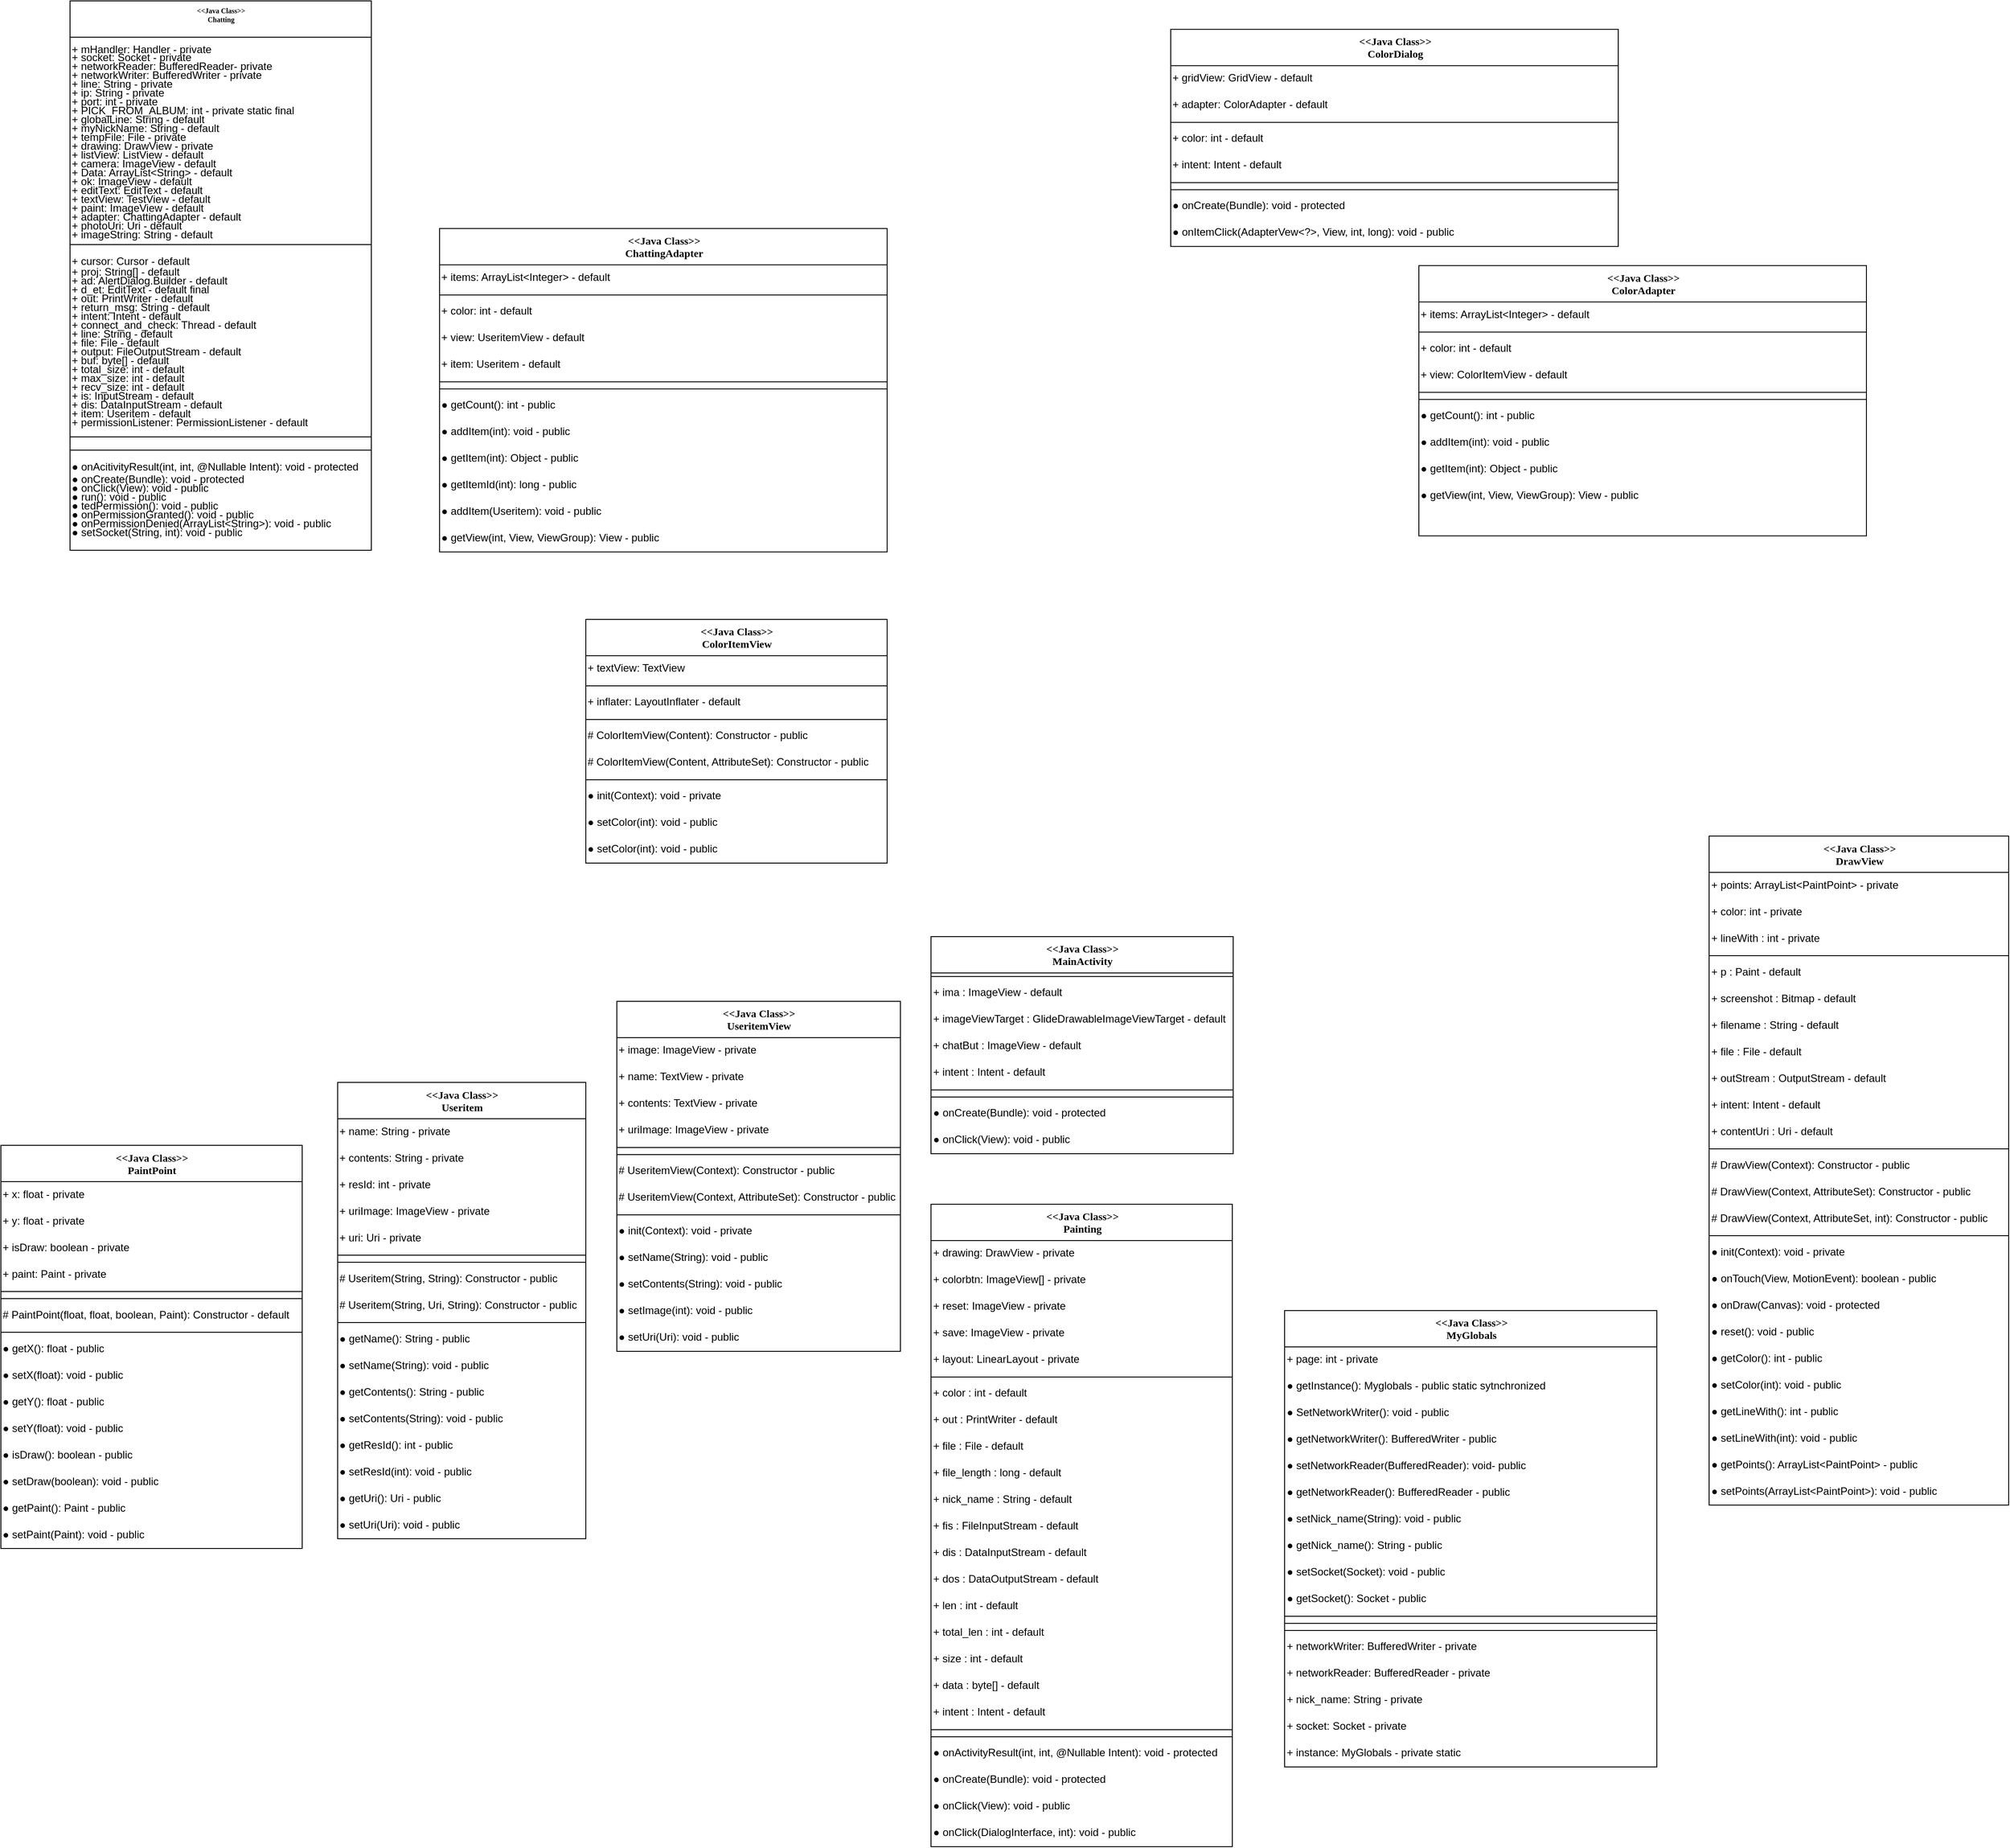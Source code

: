 <mxfile version="10.7.7" type="github"><diagram name="Page-1" id="6133507b-19e7-1e82-6fc7-422aa6c4b21f"><mxGraphModel dx="7200" dy="4077" grid="1" gridSize="10" guides="1" tooltips="1" connect="1" arrows="1" fold="1" page="1" pageScale="1" pageWidth="1100" pageHeight="850" background="#ffffff" math="0" shadow="0"><root><mxCell id="0"/><mxCell id="1" parent="0"/><mxCell id="qGDZ5I8OGgUY8M4Hc2LZ-100" value="&amp;lt;&amp;lt;Java Class&amp;gt;&amp;gt;&lt;br&gt;Chatting" style="swimlane;html=1;fontStyle=1;align=center;verticalAlign=top;childLayout=stackLayout;horizontal=1;startSize=41;horizontalStack=0;resizeParent=1;resizeLast=0;collapsible=1;marginBottom=0;swimlaneFillColor=#ffffff;rounded=0;shadow=0;comic=0;labelBackgroundColor=none;strokeColor=#000000;strokeWidth=1;fillColor=none;fontFamily=Verdana;fontSize=8;fontColor=#000000;" parent="1" vertex="1"><mxGeometry x="128" y="-318" width="340" height="620" as="geometry"/></mxCell><mxCell id="qGDZ5I8OGgUY8M4Hc2LZ-394" value="+ mHandler: Handler - private" style="text;html=1;" parent="qGDZ5I8OGgUY8M4Hc2LZ-100" vertex="1"><mxGeometry y="41" width="340" height="9" as="geometry"/></mxCell><mxCell id="qGDZ5I8OGgUY8M4Hc2LZ-391" value="+ socket: Socket -&amp;nbsp;&lt;span&gt;private&lt;/span&gt;" style="text;html=1;" parent="qGDZ5I8OGgUY8M4Hc2LZ-100" vertex="1"><mxGeometry y="50" width="340" height="10" as="geometry"/></mxCell><mxCell id="qGDZ5I8OGgUY8M4Hc2LZ-395" value="+&amp;nbsp;&lt;span&gt;networkReader&lt;/span&gt;:&amp;nbsp;&lt;span&gt;BufferedReader&lt;/span&gt;-&amp;nbsp;&lt;span&gt;private&lt;/span&gt;" style="text;html=1;" parent="qGDZ5I8OGgUY8M4Hc2LZ-100" vertex="1"><mxGeometry y="60" width="340" height="10" as="geometry"/></mxCell><mxCell id="qGDZ5I8OGgUY8M4Hc2LZ-396" value="+&amp;nbsp;&lt;span&gt;networkWriter&lt;/span&gt;:&amp;nbsp;&lt;span&gt;BufferedWriter&amp;nbsp;&lt;/span&gt;-&amp;nbsp;&lt;span&gt;private&lt;/span&gt;" style="text;html=1;" parent="qGDZ5I8OGgUY8M4Hc2LZ-100" vertex="1"><mxGeometry y="70" width="340" height="10" as="geometry"/></mxCell><mxCell id="qGDZ5I8OGgUY8M4Hc2LZ-397" value="+&amp;nbsp;&lt;span&gt;line&lt;/span&gt;:&amp;nbsp;&lt;span&gt;String&amp;nbsp;&lt;/span&gt;-&amp;nbsp;&lt;span&gt;private&lt;/span&gt;" style="text;html=1;" parent="qGDZ5I8OGgUY8M4Hc2LZ-100" vertex="1"><mxGeometry y="80" width="340" height="10" as="geometry"/></mxCell><mxCell id="qGDZ5I8OGgUY8M4Hc2LZ-398" value="+ ip:&amp;nbsp;&lt;span&gt;String&lt;/span&gt;&amp;nbsp;-&amp;nbsp;&lt;span&gt;private&lt;/span&gt;" style="text;html=1;" parent="qGDZ5I8OGgUY8M4Hc2LZ-100" vertex="1"><mxGeometry y="90" width="340" height="10" as="geometry"/></mxCell><mxCell id="qGDZ5I8OGgUY8M4Hc2LZ-400" value="+&amp;nbsp;&lt;span&gt;port&lt;/span&gt;: int -&amp;nbsp;&lt;span&gt;private&lt;/span&gt;" style="text;html=1;" parent="qGDZ5I8OGgUY8M4Hc2LZ-100" vertex="1"><mxGeometry y="100" width="340" height="10" as="geometry"/></mxCell><mxCell id="qGDZ5I8OGgUY8M4Hc2LZ-399" value="+&amp;nbsp;&lt;span&gt;PICK_FROM_ALBUM&lt;/span&gt;: int -&amp;nbsp;&lt;span&gt;private static final&lt;/span&gt;" style="text;html=1;" parent="qGDZ5I8OGgUY8M4Hc2LZ-100" vertex="1"><mxGeometry y="110" width="340" height="10" as="geometry"/></mxCell><mxCell id="qGDZ5I8OGgUY8M4Hc2LZ-401" value="+ globalLine: String -&amp;nbsp;&lt;span&gt;default&lt;/span&gt;" style="text;html=1;" parent="qGDZ5I8OGgUY8M4Hc2LZ-100" vertex="1"><mxGeometry y="120" width="340" height="10" as="geometry"/></mxCell><mxCell id="qGDZ5I8OGgUY8M4Hc2LZ-403" value="+&amp;nbsp;&lt;span&gt;myNickName&lt;/span&gt;: String -&amp;nbsp;&lt;span&gt;default&lt;/span&gt;" style="text;html=1;" parent="qGDZ5I8OGgUY8M4Hc2LZ-100" vertex="1"><mxGeometry y="130" width="340" height="10" as="geometry"/></mxCell><mxCell id="qGDZ5I8OGgUY8M4Hc2LZ-402" value="+&amp;nbsp;&lt;span&gt;tempFile&lt;/span&gt;: File - private" style="text;html=1;" parent="qGDZ5I8OGgUY8M4Hc2LZ-100" vertex="1"><mxGeometry y="140" width="340" height="10" as="geometry"/></mxCell><mxCell id="qGDZ5I8OGgUY8M4Hc2LZ-405" value="+&amp;nbsp;&lt;span&gt;drawing&lt;/span&gt;: DrawView -&amp;nbsp;&lt;span&gt;private&lt;/span&gt;" style="text;html=1;" parent="qGDZ5I8OGgUY8M4Hc2LZ-100" vertex="1"><mxGeometry y="150" width="340" height="10" as="geometry"/></mxCell><mxCell id="qGDZ5I8OGgUY8M4Hc2LZ-406" value="+&amp;nbsp;&lt;span&gt;listView&lt;/span&gt;: ListView -&amp;nbsp;&lt;span&gt;default&lt;/span&gt;" style="text;html=1;" parent="qGDZ5I8OGgUY8M4Hc2LZ-100" vertex="1"><mxGeometry y="160" width="340" height="10" as="geometry"/></mxCell><mxCell id="qGDZ5I8OGgUY8M4Hc2LZ-407" value="+ camera: ImageView -&amp;nbsp;&lt;span&gt;default&lt;/span&gt;" style="text;html=1;" parent="qGDZ5I8OGgUY8M4Hc2LZ-100" vertex="1"><mxGeometry y="170" width="340" height="10" as="geometry"/></mxCell><mxCell id="qGDZ5I8OGgUY8M4Hc2LZ-408" value="+ Data: ArrayList&amp;lt;String&amp;gt; -&amp;nbsp;&lt;span&gt;default&lt;/span&gt;" style="text;html=1;" parent="qGDZ5I8OGgUY8M4Hc2LZ-100" vertex="1"><mxGeometry y="180" width="340" height="10" as="geometry"/></mxCell><mxCell id="qGDZ5I8OGgUY8M4Hc2LZ-409" value="+ ok: ImageView -&amp;nbsp;&lt;span&gt;default&lt;/span&gt;" style="text;html=1;" parent="qGDZ5I8OGgUY8M4Hc2LZ-100" vertex="1"><mxGeometry y="190" width="340" height="10" as="geometry"/></mxCell><mxCell id="qGDZ5I8OGgUY8M4Hc2LZ-410" value="+ editText: EditText -&amp;nbsp;&lt;span&gt;default&lt;/span&gt;" style="text;html=1;" parent="qGDZ5I8OGgUY8M4Hc2LZ-100" vertex="1"><mxGeometry y="200" width="340" height="10" as="geometry"/></mxCell><mxCell id="qGDZ5I8OGgUY8M4Hc2LZ-411" value="+ textView: TestView -&amp;nbsp;&lt;span&gt;default&lt;/span&gt;" style="text;html=1;" parent="qGDZ5I8OGgUY8M4Hc2LZ-100" vertex="1"><mxGeometry y="210" width="340" height="10" as="geometry"/></mxCell><mxCell id="qGDZ5I8OGgUY8M4Hc2LZ-412" value="+ paint: ImageView -&amp;nbsp;&lt;span&gt;default&lt;/span&gt;" style="text;html=1;" parent="qGDZ5I8OGgUY8M4Hc2LZ-100" vertex="1"><mxGeometry y="220" width="340" height="10" as="geometry"/></mxCell><mxCell id="qGDZ5I8OGgUY8M4Hc2LZ-413" value="+ adapter: ChattingAdapter -&amp;nbsp;&lt;span&gt;default&lt;/span&gt;" style="text;html=1;" parent="qGDZ5I8OGgUY8M4Hc2LZ-100" vertex="1"><mxGeometry y="230" width="340" height="10" as="geometry"/></mxCell><mxCell id="qGDZ5I8OGgUY8M4Hc2LZ-414" value="+ photoUri: Uri -&amp;nbsp;&lt;span&gt;default&lt;/span&gt;" style="text;html=1;" parent="qGDZ5I8OGgUY8M4Hc2LZ-100" vertex="1"><mxGeometry y="240" width="340" height="10" as="geometry"/></mxCell><mxCell id="qGDZ5I8OGgUY8M4Hc2LZ-415" value="+ imageString: String -&amp;nbsp;&lt;span&gt;default&lt;/span&gt;" style="text;html=1;" parent="qGDZ5I8OGgUY8M4Hc2LZ-100" vertex="1"><mxGeometry y="250" width="340" height="20" as="geometry"/></mxCell><mxCell id="qGDZ5I8OGgUY8M4Hc2LZ-389" value="" style="line;html=1;strokeWidth=1;fillColor=none;align=left;verticalAlign=middle;spacingTop=-1;spacingLeft=3;spacingRight=3;rotatable=0;labelPosition=right;points=[];portConstraint=eastwest;" parent="qGDZ5I8OGgUY8M4Hc2LZ-100" vertex="1"><mxGeometry y="270" width="340" height="10" as="geometry"/></mxCell><mxCell id="qGDZ5I8OGgUY8M4Hc2LZ-417" value="+ cursor: Cursor -&amp;nbsp;default" style="text;html=1;" parent="qGDZ5I8OGgUY8M4Hc2LZ-100" vertex="1"><mxGeometry y="280" width="340" height="12" as="geometry"/></mxCell><mxCell id="qGDZ5I8OGgUY8M4Hc2LZ-426" value="+ proj: String[] -&amp;nbsp;default" style="text;html=1;" parent="qGDZ5I8OGgUY8M4Hc2LZ-100" vertex="1"><mxGeometry y="292" width="340" height="10" as="geometry"/></mxCell><mxCell id="qGDZ5I8OGgUY8M4Hc2LZ-420" value="+ ad: AlertDialog.Builder -&amp;nbsp;default" style="text;html=1;" parent="qGDZ5I8OGgUY8M4Hc2LZ-100" vertex="1"><mxGeometry y="302" width="340" height="10" as="geometry"/></mxCell><mxCell id="qGDZ5I8OGgUY8M4Hc2LZ-418" value="+ d_et: EditText - default final" style="text;html=1;" parent="qGDZ5I8OGgUY8M4Hc2LZ-100" vertex="1"><mxGeometry y="312" width="340" height="10" as="geometry"/></mxCell><mxCell id="qGDZ5I8OGgUY8M4Hc2LZ-422" value="+ out: PrintWriter - default" style="text;html=1;" parent="qGDZ5I8OGgUY8M4Hc2LZ-100" vertex="1"><mxGeometry y="322" width="340" height="10" as="geometry"/></mxCell><mxCell id="qGDZ5I8OGgUY8M4Hc2LZ-425" value="+ return_msg: String - default" style="text;html=1;" parent="qGDZ5I8OGgUY8M4Hc2LZ-100" vertex="1"><mxGeometry y="332" width="340" height="10" as="geometry"/></mxCell><mxCell id="qGDZ5I8OGgUY8M4Hc2LZ-427" value="+ intent: Intent - default" style="text;html=1;" parent="qGDZ5I8OGgUY8M4Hc2LZ-100" vertex="1"><mxGeometry y="342" width="340" height="10" as="geometry"/></mxCell><mxCell id="qGDZ5I8OGgUY8M4Hc2LZ-429" value="+ connect_and_check: Thread - default" style="text;html=1;" parent="qGDZ5I8OGgUY8M4Hc2LZ-100" vertex="1"><mxGeometry y="352" width="340" height="10" as="geometry"/></mxCell><mxCell id="qGDZ5I8OGgUY8M4Hc2LZ-430" value="+ line: String - default" style="text;html=1;" parent="qGDZ5I8OGgUY8M4Hc2LZ-100" vertex="1"><mxGeometry y="362" width="340" height="10" as="geometry"/></mxCell><mxCell id="qGDZ5I8OGgUY8M4Hc2LZ-431" value="+ file: File - default" style="text;html=1;" parent="qGDZ5I8OGgUY8M4Hc2LZ-100" vertex="1"><mxGeometry y="372" width="340" height="10" as="geometry"/></mxCell><mxCell id="qGDZ5I8OGgUY8M4Hc2LZ-432" value="+ output: FileOutputStream - default" style="text;html=1;" parent="qGDZ5I8OGgUY8M4Hc2LZ-100" vertex="1"><mxGeometry y="382" width="340" height="10" as="geometry"/></mxCell><mxCell id="qGDZ5I8OGgUY8M4Hc2LZ-433" value="+ buf: byte[] - default" style="text;html=1;" parent="qGDZ5I8OGgUY8M4Hc2LZ-100" vertex="1"><mxGeometry y="392" width="340" height="10" as="geometry"/></mxCell><mxCell id="qGDZ5I8OGgUY8M4Hc2LZ-435" value="+ total_size: int - default" style="text;html=1;" parent="qGDZ5I8OGgUY8M4Hc2LZ-100" vertex="1"><mxGeometry y="402" width="340" height="10" as="geometry"/></mxCell><mxCell id="qGDZ5I8OGgUY8M4Hc2LZ-436" value="+ max_size: int - default" style="text;html=1;" parent="qGDZ5I8OGgUY8M4Hc2LZ-100" vertex="1"><mxGeometry y="412" width="340" height="10" as="geometry"/></mxCell><mxCell id="qGDZ5I8OGgUY8M4Hc2LZ-437" value="+ recv_size: int - default" style="text;html=1;" parent="qGDZ5I8OGgUY8M4Hc2LZ-100" vertex="1"><mxGeometry y="422" width="340" height="10" as="geometry"/></mxCell><mxCell id="qGDZ5I8OGgUY8M4Hc2LZ-438" value="+ is: InputStream - default" style="text;html=1;" parent="qGDZ5I8OGgUY8M4Hc2LZ-100" vertex="1"><mxGeometry y="432" width="340" height="10" as="geometry"/></mxCell><mxCell id="qGDZ5I8OGgUY8M4Hc2LZ-439" value="+ dis: DataInputStream - default" style="text;html=1;" parent="qGDZ5I8OGgUY8M4Hc2LZ-100" vertex="1"><mxGeometry y="442" width="340" height="10" as="geometry"/></mxCell><mxCell id="qGDZ5I8OGgUY8M4Hc2LZ-441" value="+ item: Useritem - default" style="text;html=1;" parent="qGDZ5I8OGgUY8M4Hc2LZ-100" vertex="1"><mxGeometry y="452" width="340" height="10" as="geometry"/></mxCell><mxCell id="qGDZ5I8OGgUY8M4Hc2LZ-434" value="+ permissionListener: PermissionListener&amp;nbsp;- default" style="text;html=1;" parent="qGDZ5I8OGgUY8M4Hc2LZ-100" vertex="1"><mxGeometry y="462" width="340" height="20" as="geometry"/></mxCell><mxCell id="qGDZ5I8OGgUY8M4Hc2LZ-390" value="" style="line;html=1;strokeWidth=1;fillColor=none;align=left;verticalAlign=middle;spacingTop=-1;spacingLeft=3;spacingRight=3;rotatable=0;labelPosition=right;points=[];portConstraint=eastwest;" parent="qGDZ5I8OGgUY8M4Hc2LZ-100" vertex="1"><mxGeometry y="482" width="340" height="20" as="geometry"/></mxCell><mxCell id="QAiqagYFeMs_47zVqH-b-2" value="" style="line;html=1;strokeWidth=1;fillColor=none;align=left;verticalAlign=middle;spacingTop=-1;spacingLeft=3;spacingRight=3;rotatable=0;labelPosition=right;points=[];portConstraint=eastwest;" parent="qGDZ5I8OGgUY8M4Hc2LZ-100" vertex="1"><mxGeometry y="502" width="340" height="10" as="geometry"/></mxCell><mxCell id="qGDZ5I8OGgUY8M4Hc2LZ-419" value="● onAcitivityResult(int, int, @Nullable Intent): void - protected" style="text;html=1;" parent="qGDZ5I8OGgUY8M4Hc2LZ-100" vertex="1"><mxGeometry y="512" width="340" height="14" as="geometry"/></mxCell><mxCell id="qGDZ5I8OGgUY8M4Hc2LZ-416" value="● onCreate(Bundle): void - protected" style="text;html=1;" parent="qGDZ5I8OGgUY8M4Hc2LZ-100" vertex="1"><mxGeometry y="526" width="340" height="10" as="geometry"/></mxCell><mxCell id="qGDZ5I8OGgUY8M4Hc2LZ-428" value="● onClick(View): void - public" style="text;html=1;" parent="qGDZ5I8OGgUY8M4Hc2LZ-100" vertex="1"><mxGeometry y="536" width="340" height="10" as="geometry"/></mxCell><mxCell id="qGDZ5I8OGgUY8M4Hc2LZ-440" value="● run(): void - public" style="text;html=1;" parent="qGDZ5I8OGgUY8M4Hc2LZ-100" vertex="1"><mxGeometry y="546" width="340" height="10" as="geometry"/></mxCell><mxCell id="qGDZ5I8OGgUY8M4Hc2LZ-442" value="● tedPermission(): void - public" style="text;html=1;" parent="qGDZ5I8OGgUY8M4Hc2LZ-100" vertex="1"><mxGeometry y="556" width="340" height="10" as="geometry"/></mxCell><mxCell id="qGDZ5I8OGgUY8M4Hc2LZ-443" value="● onPermissionGranted(): void - public" style="text;html=1;" parent="qGDZ5I8OGgUY8M4Hc2LZ-100" vertex="1"><mxGeometry y="566" width="340" height="10" as="geometry"/></mxCell><mxCell id="qGDZ5I8OGgUY8M4Hc2LZ-444" value="● onPermissionDenied(ArrayList&amp;lt;String&amp;gt;): void - public" style="text;html=1;" parent="qGDZ5I8OGgUY8M4Hc2LZ-100" vertex="1"><mxGeometry y="576" width="340" height="10" as="geometry"/></mxCell><mxCell id="qGDZ5I8OGgUY8M4Hc2LZ-424" value="● setSocket(String, int): void - public" style="text;html=1;" parent="qGDZ5I8OGgUY8M4Hc2LZ-100" vertex="1"><mxGeometry y="586" width="340" height="20" as="geometry"/></mxCell><mxCell id="qGDZ5I8OGgUY8M4Hc2LZ-160" value="&amp;lt;&amp;lt;Java Class&amp;gt;&amp;gt;&lt;br&gt;ColorDialog&lt;br&gt;" style="swimlane;html=1;fontStyle=1;align=center;verticalAlign=top;childLayout=stackLayout;horizontal=1;startSize=41;horizontalStack=0;resizeParent=1;resizeLast=0;collapsible=1;marginBottom=0;swimlaneFillColor=#ffffff;rounded=0;shadow=0;comic=0;labelBackgroundColor=none;strokeColor=#000000;strokeWidth=1;fillColor=none;fontFamily=Verdana;fontSize=12;fontColor=#000000;" parent="1" vertex="1"><mxGeometry x="1370" y="-285.857" width="505" height="245" as="geometry"/></mxCell><mxCell id="qGDZ5I8OGgUY8M4Hc2LZ-209" value="+ gridView: GridView - default" style="text;html=1;" parent="qGDZ5I8OGgUY8M4Hc2LZ-160" vertex="1"><mxGeometry y="41" width="505" height="30" as="geometry"/></mxCell><mxCell id="qGDZ5I8OGgUY8M4Hc2LZ-207" value="+ adapter: ColorAdapter - default" style="text;html=1;" parent="qGDZ5I8OGgUY8M4Hc2LZ-160" vertex="1"><mxGeometry y="71" width="505" height="30" as="geometry"/></mxCell><mxCell id="qGDZ5I8OGgUY8M4Hc2LZ-163" value="" style="line;html=1;strokeWidth=1;fillColor=none;align=left;verticalAlign=middle;spacingTop=-1;spacingLeft=3;spacingRight=3;rotatable=0;labelPosition=right;points=[];portConstraint=eastwest;" parent="qGDZ5I8OGgUY8M4Hc2LZ-160" vertex="1"><mxGeometry y="101" width="505" height="8" as="geometry"/></mxCell><mxCell id="qGDZ5I8OGgUY8M4Hc2LZ-369" value="+ color: int - default" style="text;html=1;" parent="qGDZ5I8OGgUY8M4Hc2LZ-160" vertex="1"><mxGeometry y="109" width="505" height="30" as="geometry"/></mxCell><mxCell id="qGDZ5I8OGgUY8M4Hc2LZ-370" value="+ intent: Intent - default" style="text;html=1;" parent="qGDZ5I8OGgUY8M4Hc2LZ-160" vertex="1"><mxGeometry y="139" width="505" height="30" as="geometry"/></mxCell><mxCell id="qGDZ5I8OGgUY8M4Hc2LZ-366" value="" style="line;html=1;strokeWidth=1;fillColor=none;align=left;verticalAlign=middle;spacingTop=-1;spacingLeft=3;spacingRight=3;rotatable=0;labelPosition=right;points=[];portConstraint=eastwest;" parent="qGDZ5I8OGgUY8M4Hc2LZ-160" vertex="1"><mxGeometry y="169" width="505" height="8" as="geometry"/></mxCell><mxCell id="qGDZ5I8OGgUY8M4Hc2LZ-365" value="" style="line;html=1;strokeWidth=1;fillColor=none;align=left;verticalAlign=middle;spacingTop=-1;spacingLeft=3;spacingRight=3;rotatable=0;labelPosition=right;points=[];portConstraint=eastwest;" parent="qGDZ5I8OGgUY8M4Hc2LZ-160" vertex="1"><mxGeometry y="177" width="505" height="8" as="geometry"/></mxCell><mxCell id="qGDZ5I8OGgUY8M4Hc2LZ-367" value="● onCreate(Bundle): void - protected&lt;br&gt;" style="text;html=1;" parent="qGDZ5I8OGgUY8M4Hc2LZ-160" vertex="1"><mxGeometry y="185" width="505" height="30" as="geometry"/></mxCell><mxCell id="qGDZ5I8OGgUY8M4Hc2LZ-368" value="● onItemClick(AdapterVew&amp;lt;?&amp;gt;, View, int, long): void - public&lt;br&gt;" style="text;html=1;" parent="qGDZ5I8OGgUY8M4Hc2LZ-160" vertex="1"><mxGeometry y="215" width="505" height="30" as="geometry"/></mxCell><mxCell id="qGDZ5I8OGgUY8M4Hc2LZ-165" value="&amp;lt;&amp;lt;Java Class&amp;gt;&amp;gt;&lt;br&gt;ColorItemView" style="swimlane;html=1;fontStyle=1;align=center;verticalAlign=top;childLayout=stackLayout;horizontal=1;startSize=41;horizontalStack=0;resizeParent=1;resizeLast=0;collapsible=1;marginBottom=0;swimlaneFillColor=#ffffff;rounded=0;shadow=0;comic=0;labelBackgroundColor=none;strokeColor=#000000;strokeWidth=1;fillColor=none;fontFamily=Verdana;fontSize=12;fontColor=#000000;" parent="1" vertex="1"><mxGeometry x="710" y="380" width="340" height="275" as="geometry"/></mxCell><mxCell id="qGDZ5I8OGgUY8M4Hc2LZ-211" value="+ textView: TextView" style="text;html=1;" parent="qGDZ5I8OGgUY8M4Hc2LZ-165" vertex="1"><mxGeometry y="41" width="340" height="30" as="geometry"/></mxCell><mxCell id="qGDZ5I8OGgUY8M4Hc2LZ-168" value="" style="line;html=1;strokeWidth=1;fillColor=none;align=left;verticalAlign=middle;spacingTop=-1;spacingLeft=3;spacingRight=3;rotatable=0;labelPosition=right;points=[];portConstraint=eastwest;" parent="qGDZ5I8OGgUY8M4Hc2LZ-165" vertex="1"><mxGeometry y="71" width="340" height="8" as="geometry"/></mxCell><mxCell id="qGDZ5I8OGgUY8M4Hc2LZ-359" value="+ inflater: LayoutInflater - default" style="text;html=1;" parent="qGDZ5I8OGgUY8M4Hc2LZ-165" vertex="1"><mxGeometry y="79" width="340" height="30" as="geometry"/></mxCell><mxCell id="qGDZ5I8OGgUY8M4Hc2LZ-357" value="" style="line;html=1;strokeWidth=1;fillColor=none;align=left;verticalAlign=middle;spacingTop=-1;spacingLeft=3;spacingRight=3;rotatable=0;labelPosition=right;points=[];portConstraint=eastwest;" parent="qGDZ5I8OGgUY8M4Hc2LZ-165" vertex="1"><mxGeometry y="109" width="340" height="8" as="geometry"/></mxCell><mxCell id="qGDZ5I8OGgUY8M4Hc2LZ-362" value="# ColorItemView(Content): Constructor - public&lt;br&gt;" style="text;html=1;" parent="qGDZ5I8OGgUY8M4Hc2LZ-165" vertex="1"><mxGeometry y="117" width="340" height="30" as="geometry"/></mxCell><mxCell id="qGDZ5I8OGgUY8M4Hc2LZ-363" value="# ColorItemView(Content, AttributeSet): Constructor - public&lt;br&gt;" style="text;html=1;" parent="qGDZ5I8OGgUY8M4Hc2LZ-165" vertex="1"><mxGeometry y="147" width="340" height="30" as="geometry"/></mxCell><mxCell id="qGDZ5I8OGgUY8M4Hc2LZ-364" value="" style="line;html=1;strokeWidth=1;fillColor=none;align=left;verticalAlign=middle;spacingTop=-1;spacingLeft=3;spacingRight=3;rotatable=0;labelPosition=right;points=[];portConstraint=eastwest;" parent="qGDZ5I8OGgUY8M4Hc2LZ-165" vertex="1"><mxGeometry y="177" width="340" height="8" as="geometry"/></mxCell><mxCell id="qGDZ5I8OGgUY8M4Hc2LZ-212" value="● init(Context): void - private&lt;br&gt;" style="text;html=1;" parent="qGDZ5I8OGgUY8M4Hc2LZ-165" vertex="1"><mxGeometry y="185" width="340" height="30" as="geometry"/></mxCell><mxCell id="qGDZ5I8OGgUY8M4Hc2LZ-360" value="● setColor(int): void - public&lt;br&gt;" style="text;html=1;" parent="qGDZ5I8OGgUY8M4Hc2LZ-165" vertex="1"><mxGeometry y="215" width="340" height="30" as="geometry"/></mxCell><mxCell id="qGDZ5I8OGgUY8M4Hc2LZ-459" value="● setColor(int): void - public&lt;br&gt;" style="text;html=1;" parent="qGDZ5I8OGgUY8M4Hc2LZ-165" vertex="1"><mxGeometry y="245" width="340" height="30" as="geometry"/></mxCell><mxCell id="qGDZ5I8OGgUY8M4Hc2LZ-170" value="&amp;lt;&amp;lt;Java Class&amp;gt;&amp;gt;&lt;br&gt;DrawView" style="swimlane;html=1;fontStyle=1;align=center;verticalAlign=top;childLayout=stackLayout;horizontal=1;startSize=41;horizontalStack=0;resizeParent=1;resizeLast=0;collapsible=1;marginBottom=0;swimlaneFillColor=#ffffff;rounded=0;shadow=0;comic=0;labelBackgroundColor=none;strokeColor=#000000;strokeWidth=1;fillColor=none;fontFamily=Verdana;fontSize=12;fontColor=#000000;" parent="1" vertex="1"><mxGeometry x="1977.5" y="624.5" width="338" height="755" as="geometry"/></mxCell><mxCell id="qGDZ5I8OGgUY8M4Hc2LZ-307" value="+ points: ArrayList&amp;lt;PaintPoint&amp;gt; - private" style="text;html=1;" parent="qGDZ5I8OGgUY8M4Hc2LZ-170" vertex="1"><mxGeometry y="41" width="338" height="30" as="geometry"/></mxCell><mxCell id="qGDZ5I8OGgUY8M4Hc2LZ-308" value="+ color: int - private" style="text;html=1;" parent="qGDZ5I8OGgUY8M4Hc2LZ-170" vertex="1"><mxGeometry y="71" width="338" height="30" as="geometry"/></mxCell><mxCell id="qGDZ5I8OGgUY8M4Hc2LZ-306" value="+ lineWith&amp;nbsp;: int&amp;nbsp;- private" style="text;html=1;" parent="qGDZ5I8OGgUY8M4Hc2LZ-170" vertex="1"><mxGeometry y="101" width="338" height="30" as="geometry"/></mxCell><mxCell id="qGDZ5I8OGgUY8M4Hc2LZ-321" value="" style="line;html=1;strokeWidth=1;fillColor=none;align=left;verticalAlign=middle;spacingTop=-1;spacingLeft=3;spacingRight=3;rotatable=0;labelPosition=right;points=[];portConstraint=eastwest;" parent="qGDZ5I8OGgUY8M4Hc2LZ-170" vertex="1"><mxGeometry y="131" width="338" height="8" as="geometry"/></mxCell><mxCell id="qGDZ5I8OGgUY8M4Hc2LZ-356" value="+ p : Paint - default" style="text;html=1;" parent="qGDZ5I8OGgUY8M4Hc2LZ-170" vertex="1"><mxGeometry y="139" width="338" height="30" as="geometry"/></mxCell><mxCell id="qGDZ5I8OGgUY8M4Hc2LZ-317" value="+ screenshot : Bitmap - default" style="text;html=1;" parent="qGDZ5I8OGgUY8M4Hc2LZ-170" vertex="1"><mxGeometry y="169" width="338" height="30" as="geometry"/></mxCell><mxCell id="qGDZ5I8OGgUY8M4Hc2LZ-318" value="+ filename : String - default" style="text;html=1;" parent="qGDZ5I8OGgUY8M4Hc2LZ-170" vertex="1"><mxGeometry y="199" width="338" height="30" as="geometry"/></mxCell><mxCell id="qGDZ5I8OGgUY8M4Hc2LZ-319" value="+ file : File - default" style="text;html=1;" parent="qGDZ5I8OGgUY8M4Hc2LZ-170" vertex="1"><mxGeometry y="229" width="338" height="30" as="geometry"/></mxCell><mxCell id="qGDZ5I8OGgUY8M4Hc2LZ-320" value="+ outStream : OutputStream - default" style="text;html=1;" parent="qGDZ5I8OGgUY8M4Hc2LZ-170" vertex="1"><mxGeometry y="259" width="338" height="30" as="geometry"/></mxCell><mxCell id="qGDZ5I8OGgUY8M4Hc2LZ-322" value="+ intent: Intent - default" style="text;html=1;" parent="qGDZ5I8OGgUY8M4Hc2LZ-170" vertex="1"><mxGeometry y="289" width="338" height="30" as="geometry"/></mxCell><mxCell id="qGDZ5I8OGgUY8M4Hc2LZ-323" value="+ contentUri : Uri - default" style="text;html=1;" parent="qGDZ5I8OGgUY8M4Hc2LZ-170" vertex="1"><mxGeometry y="319" width="338" height="30" as="geometry"/></mxCell><mxCell id="qGDZ5I8OGgUY8M4Hc2LZ-173" value="" style="line;html=1;strokeWidth=1;fillColor=none;align=left;verticalAlign=middle;spacingTop=-1;spacingLeft=3;spacingRight=3;rotatable=0;labelPosition=right;points=[];portConstraint=eastwest;" parent="qGDZ5I8OGgUY8M4Hc2LZ-170" vertex="1"><mxGeometry y="349" width="338" height="8" as="geometry"/></mxCell><mxCell id="qGDZ5I8OGgUY8M4Hc2LZ-311" value="# DrawView(Context): Constructor - public" style="text;html=1;" parent="qGDZ5I8OGgUY8M4Hc2LZ-170" vertex="1"><mxGeometry y="357" width="338" height="30" as="geometry"/></mxCell><mxCell id="qGDZ5I8OGgUY8M4Hc2LZ-305" value="# DrawView(Context, AttributeSet): Constructor - public" style="text;html=1;" parent="qGDZ5I8OGgUY8M4Hc2LZ-170" vertex="1"><mxGeometry y="387" width="338" height="30" as="geometry"/></mxCell><mxCell id="qGDZ5I8OGgUY8M4Hc2LZ-312" value="# DrawView(Context, AttributeSet, int): Constructor - public" style="text;html=1;" parent="qGDZ5I8OGgUY8M4Hc2LZ-170" vertex="1"><mxGeometry y="417" width="338" height="30" as="geometry"/></mxCell><mxCell id="qGDZ5I8OGgUY8M4Hc2LZ-303" value="" style="line;html=1;strokeWidth=1;fillColor=none;align=left;verticalAlign=middle;spacingTop=-1;spacingLeft=3;spacingRight=3;rotatable=0;labelPosition=right;points=[];portConstraint=eastwest;" parent="qGDZ5I8OGgUY8M4Hc2LZ-170" vertex="1"><mxGeometry y="447" width="338" height="8" as="geometry"/></mxCell><mxCell id="qGDZ5I8OGgUY8M4Hc2LZ-310" value="● init(Context): void - private" style="text;html=1;" parent="qGDZ5I8OGgUY8M4Hc2LZ-170" vertex="1"><mxGeometry y="455" width="338" height="30" as="geometry"/></mxCell><mxCell id="qGDZ5I8OGgUY8M4Hc2LZ-313" value="● onTouch(View, MotionEvent): boolean - public" style="text;html=1;" parent="qGDZ5I8OGgUY8M4Hc2LZ-170" vertex="1"><mxGeometry y="485" width="338" height="30" as="geometry"/></mxCell><mxCell id="qGDZ5I8OGgUY8M4Hc2LZ-315" value="● onDraw(Canvas): void - protected" style="text;html=1;" parent="qGDZ5I8OGgUY8M4Hc2LZ-170" vertex="1"><mxGeometry y="515" width="338" height="30" as="geometry"/></mxCell><mxCell id="qGDZ5I8OGgUY8M4Hc2LZ-314" value="● reset(): void - public" style="text;html=1;" parent="qGDZ5I8OGgUY8M4Hc2LZ-170" vertex="1"><mxGeometry y="545" width="338" height="30" as="geometry"/></mxCell><mxCell id="qGDZ5I8OGgUY8M4Hc2LZ-316" value="● getColor(): int - public" style="text;html=1;" parent="qGDZ5I8OGgUY8M4Hc2LZ-170" vertex="1"><mxGeometry y="575" width="338" height="30" as="geometry"/></mxCell><mxCell id="qGDZ5I8OGgUY8M4Hc2LZ-324" value="● setColor(int): void - public" style="text;html=1;" parent="qGDZ5I8OGgUY8M4Hc2LZ-170" vertex="1"><mxGeometry y="605" width="338" height="30" as="geometry"/></mxCell><mxCell id="qGDZ5I8OGgUY8M4Hc2LZ-325" value="● getLineWith(): int - public" style="text;html=1;" parent="qGDZ5I8OGgUY8M4Hc2LZ-170" vertex="1"><mxGeometry y="635" width="338" height="30" as="geometry"/></mxCell><mxCell id="qGDZ5I8OGgUY8M4Hc2LZ-326" value="● setLineWith(int): void - public" style="text;html=1;" parent="qGDZ5I8OGgUY8M4Hc2LZ-170" vertex="1"><mxGeometry y="665" width="338" height="30" as="geometry"/></mxCell><mxCell id="qGDZ5I8OGgUY8M4Hc2LZ-327" value="● getPoints(): ArrayList&amp;lt;PaintPoint&amp;gt; - public" style="text;html=1;" parent="qGDZ5I8OGgUY8M4Hc2LZ-170" vertex="1"><mxGeometry y="695" width="338" height="30" as="geometry"/></mxCell><mxCell id="qGDZ5I8OGgUY8M4Hc2LZ-328" value="● setPoints(ArrayList&amp;lt;PaintPoint&amp;gt;): void - public" style="text;html=1;" parent="qGDZ5I8OGgUY8M4Hc2LZ-170" vertex="1"><mxGeometry y="725" width="338" height="30" as="geometry"/></mxCell><mxCell id="qGDZ5I8OGgUY8M4Hc2LZ-175" value="&amp;lt;&amp;lt;Java Class&amp;gt;&amp;gt;&lt;br&gt;MainActivity" style="swimlane;html=1;fontStyle=1;align=center;verticalAlign=top;childLayout=stackLayout;horizontal=1;startSize=41;horizontalStack=0;resizeParent=1;resizeLast=0;collapsible=1;marginBottom=0;swimlaneFillColor=#ffffff;rounded=0;shadow=0;comic=0;labelBackgroundColor=none;strokeColor=#000000;strokeWidth=1;fillColor=none;fontFamily=Verdana;fontSize=12;fontColor=#000000;" parent="1" vertex="1"><mxGeometry x="1099.5" y="738" width="341" height="245" as="geometry"/></mxCell><mxCell id="qGDZ5I8OGgUY8M4Hc2LZ-333" value="" style="line;html=1;strokeWidth=1;fillColor=none;align=left;verticalAlign=middle;spacingTop=-1;spacingLeft=3;spacingRight=3;rotatable=0;labelPosition=right;points=[];portConstraint=eastwest;" parent="qGDZ5I8OGgUY8M4Hc2LZ-175" vertex="1"><mxGeometry y="41" width="341" height="8" as="geometry"/></mxCell><mxCell id="qGDZ5I8OGgUY8M4Hc2LZ-331" value="+ ima : ImageView - default" style="text;html=1;" parent="qGDZ5I8OGgUY8M4Hc2LZ-175" vertex="1"><mxGeometry y="49" width="341" height="30" as="geometry"/></mxCell><mxCell id="qGDZ5I8OGgUY8M4Hc2LZ-334" value="+&amp;nbsp;imageViewTarget :&amp;nbsp;GlideDrawableImageViewTarget - default" style="text;html=1;" parent="qGDZ5I8OGgUY8M4Hc2LZ-175" vertex="1"><mxGeometry y="79" width="341" height="30" as="geometry"/></mxCell><mxCell id="qGDZ5I8OGgUY8M4Hc2LZ-332" value="+&amp;nbsp;chatBut : ImageView - default" style="text;html=1;" parent="qGDZ5I8OGgUY8M4Hc2LZ-175" vertex="1"><mxGeometry y="109" width="341" height="30" as="geometry"/></mxCell><mxCell id="qGDZ5I8OGgUY8M4Hc2LZ-330" value="+ intent : Intent - default" style="text;html=1;" parent="qGDZ5I8OGgUY8M4Hc2LZ-175" vertex="1"><mxGeometry y="139" width="341" height="30" as="geometry"/></mxCell><mxCell id="qGDZ5I8OGgUY8M4Hc2LZ-178" value="" style="line;html=1;strokeWidth=1;fillColor=none;align=left;verticalAlign=middle;spacingTop=-1;spacingLeft=3;spacingRight=3;rotatable=0;labelPosition=right;points=[];portConstraint=eastwest;" parent="qGDZ5I8OGgUY8M4Hc2LZ-175" vertex="1"><mxGeometry y="169" width="341" height="8" as="geometry"/></mxCell><mxCell id="qGDZ5I8OGgUY8M4Hc2LZ-299" value="" style="line;html=1;strokeWidth=1;fillColor=none;align=left;verticalAlign=middle;spacingTop=-1;spacingLeft=3;spacingRight=3;rotatable=0;labelPosition=right;points=[];portConstraint=eastwest;" parent="qGDZ5I8OGgUY8M4Hc2LZ-175" vertex="1"><mxGeometry y="177" width="341" height="8" as="geometry"/></mxCell><mxCell id="qGDZ5I8OGgUY8M4Hc2LZ-300" value="● onCreate(Bundle): void - protected" style="text;html=1;" parent="qGDZ5I8OGgUY8M4Hc2LZ-175" vertex="1"><mxGeometry y="185" width="341" height="30" as="geometry"/></mxCell><mxCell id="qGDZ5I8OGgUY8M4Hc2LZ-301" value="● onClick(View): void - public" style="text;html=1;" parent="qGDZ5I8OGgUY8M4Hc2LZ-175" vertex="1"><mxGeometry y="215" width="341" height="30" as="geometry"/></mxCell><mxCell id="qGDZ5I8OGgUY8M4Hc2LZ-180" value="&amp;lt;&amp;lt;Java Class&amp;gt;&amp;gt;&lt;br&gt;MyGlobals" style="swimlane;html=1;fontStyle=1;align=center;verticalAlign=top;childLayout=stackLayout;horizontal=1;startSize=41;horizontalStack=0;resizeParent=1;resizeLast=0;collapsible=1;marginBottom=0;swimlaneFillColor=#ffffff;rounded=0;shadow=0;comic=0;labelBackgroundColor=none;strokeColor=#000000;strokeWidth=1;fillColor=none;fontFamily=Verdana;fontSize=12;fontColor=#000000;" parent="1" vertex="1"><mxGeometry x="1498.5" y="1160" width="420" height="515" as="geometry"/></mxCell><mxCell id="qGDZ5I8OGgUY8M4Hc2LZ-281" value="+ page: int - private" style="text;html=1;" parent="qGDZ5I8OGgUY8M4Hc2LZ-180" vertex="1"><mxGeometry y="41" width="420" height="30" as="geometry"/></mxCell><mxCell id="qGDZ5I8OGgUY8M4Hc2LZ-293" value="● getInstance(): Myglobals - public static sytnchronized" style="text;html=1;" parent="qGDZ5I8OGgUY8M4Hc2LZ-180" vertex="1"><mxGeometry y="71" width="420" height="30" as="geometry"/></mxCell><mxCell id="qGDZ5I8OGgUY8M4Hc2LZ-296" value="● SetNetworkWriter(): void - public" style="text;html=1;" parent="qGDZ5I8OGgUY8M4Hc2LZ-180" vertex="1"><mxGeometry y="101" width="420" height="30" as="geometry"/></mxCell><mxCell id="qGDZ5I8OGgUY8M4Hc2LZ-292" value="● getNetworkWriter(): BufferedWriter&amp;nbsp;- public" style="text;html=1;" parent="qGDZ5I8OGgUY8M4Hc2LZ-180" vertex="1"><mxGeometry y="131" width="420" height="30" as="geometry"/></mxCell><mxCell id="qGDZ5I8OGgUY8M4Hc2LZ-291" value="● setNetworkReader(BufferedReader): void- public" style="text;html=1;" parent="qGDZ5I8OGgUY8M4Hc2LZ-180" vertex="1"><mxGeometry y="161" width="420" height="30" as="geometry"/></mxCell><mxCell id="qGDZ5I8OGgUY8M4Hc2LZ-290" value="● getNetworkReader(): BufferedReader - public" style="text;html=1;" parent="qGDZ5I8OGgUY8M4Hc2LZ-180" vertex="1"><mxGeometry y="191" width="420" height="30" as="geometry"/></mxCell><mxCell id="qGDZ5I8OGgUY8M4Hc2LZ-286" value="● setNick_name(String): void - public" style="text;html=1;" parent="qGDZ5I8OGgUY8M4Hc2LZ-180" vertex="1"><mxGeometry y="221" width="420" height="30" as="geometry"/></mxCell><mxCell id="qGDZ5I8OGgUY8M4Hc2LZ-287" value="● getNick_name(): String - public" style="text;html=1;" parent="qGDZ5I8OGgUY8M4Hc2LZ-180" vertex="1"><mxGeometry y="251" width="420" height="30" as="geometry"/></mxCell><mxCell id="qGDZ5I8OGgUY8M4Hc2LZ-285" value="● setSocket(Socket): void - public" style="text;html=1;" parent="qGDZ5I8OGgUY8M4Hc2LZ-180" vertex="1"><mxGeometry y="281" width="420" height="30" as="geometry"/></mxCell><mxCell id="qGDZ5I8OGgUY8M4Hc2LZ-283" value="● getSocket(): Socket - public" style="text;html=1;" parent="qGDZ5I8OGgUY8M4Hc2LZ-180" vertex="1"><mxGeometry y="311" width="420" height="30" as="geometry"/></mxCell><mxCell id="qGDZ5I8OGgUY8M4Hc2LZ-282" value="" style="line;html=1;strokeWidth=1;fillColor=none;align=left;verticalAlign=middle;spacingTop=-1;spacingLeft=3;spacingRight=3;rotatable=0;labelPosition=right;points=[];portConstraint=eastwest;" parent="qGDZ5I8OGgUY8M4Hc2LZ-180" vertex="1"><mxGeometry y="341" width="420" height="8" as="geometry"/></mxCell><mxCell id="qGDZ5I8OGgUY8M4Hc2LZ-338" value="" style="line;html=1;strokeWidth=1;fillColor=none;align=left;verticalAlign=middle;spacingTop=-1;spacingLeft=3;spacingRight=3;rotatable=0;labelPosition=right;points=[];portConstraint=eastwest;" parent="qGDZ5I8OGgUY8M4Hc2LZ-180" vertex="1"><mxGeometry y="349" width="420" height="8" as="geometry"/></mxCell><mxCell id="qGDZ5I8OGgUY8M4Hc2LZ-183" value="" style="line;html=1;strokeWidth=1;fillColor=none;align=left;verticalAlign=middle;spacingTop=-1;spacingLeft=3;spacingRight=3;rotatable=0;labelPosition=right;points=[];portConstraint=eastwest;" parent="qGDZ5I8OGgUY8M4Hc2LZ-180" vertex="1"><mxGeometry y="357" width="420" height="8" as="geometry"/></mxCell><mxCell id="qGDZ5I8OGgUY8M4Hc2LZ-289" value="+ networkWriter: BufferedWriter - private" style="text;html=1;" parent="qGDZ5I8OGgUY8M4Hc2LZ-180" vertex="1"><mxGeometry y="365" width="420" height="30" as="geometry"/></mxCell><mxCell id="qGDZ5I8OGgUY8M4Hc2LZ-295" value="+ networkReader: BufferedReader - private" style="text;html=1;" parent="qGDZ5I8OGgUY8M4Hc2LZ-180" vertex="1"><mxGeometry y="395" width="420" height="30" as="geometry"/></mxCell><mxCell id="qGDZ5I8OGgUY8M4Hc2LZ-294" value="+ nick_name: String - private" style="text;html=1;" parent="qGDZ5I8OGgUY8M4Hc2LZ-180" vertex="1"><mxGeometry y="425" width="420" height="30" as="geometry"/></mxCell><mxCell id="qGDZ5I8OGgUY8M4Hc2LZ-288" value="+ socket: Socket - private" style="text;html=1;" parent="qGDZ5I8OGgUY8M4Hc2LZ-180" vertex="1"><mxGeometry y="455" width="420" height="30" as="geometry"/></mxCell><mxCell id="qGDZ5I8OGgUY8M4Hc2LZ-284" value="+ instance: MyGlobals - private static" style="text;html=1;" parent="qGDZ5I8OGgUY8M4Hc2LZ-180" vertex="1"><mxGeometry y="485" width="420" height="30" as="geometry"/></mxCell><mxCell id="qGDZ5I8OGgUY8M4Hc2LZ-185" value="&amp;lt;&amp;lt;Java Class&amp;gt;&amp;gt;&lt;br&gt;PaintPoint" style="swimlane;html=1;fontStyle=1;align=center;verticalAlign=top;childLayout=stackLayout;horizontal=1;startSize=41;horizontalStack=0;resizeParent=1;resizeLast=0;collapsible=1;marginBottom=0;swimlaneFillColor=#ffffff;rounded=0;shadow=0;comic=0;labelBackgroundColor=none;strokeColor=#000000;strokeWidth=1;fillColor=none;fontFamily=Verdana;fontSize=12;fontColor=#000000;" parent="1" vertex="1"><mxGeometry x="50" y="973.5" width="340" height="455" as="geometry"/></mxCell><mxCell id="qGDZ5I8OGgUY8M4Hc2LZ-251" value="+ x: float - private" style="text;html=1;" parent="qGDZ5I8OGgUY8M4Hc2LZ-185" vertex="1"><mxGeometry y="41" width="340" height="30" as="geometry"/></mxCell><mxCell id="qGDZ5I8OGgUY8M4Hc2LZ-256" value="+ y: float - private" style="text;html=1;" parent="qGDZ5I8OGgUY8M4Hc2LZ-185" vertex="1"><mxGeometry y="71" width="340" height="30" as="geometry"/></mxCell><mxCell id="qGDZ5I8OGgUY8M4Hc2LZ-254" value="+ isDraw: boolean - private" style="text;html=1;" parent="qGDZ5I8OGgUY8M4Hc2LZ-185" vertex="1"><mxGeometry y="101" width="340" height="30" as="geometry"/></mxCell><mxCell id="qGDZ5I8OGgUY8M4Hc2LZ-252" value="+ paint: Paint - private" style="text;html=1;" parent="qGDZ5I8OGgUY8M4Hc2LZ-185" vertex="1"><mxGeometry y="131" width="340" height="30" as="geometry"/></mxCell><mxCell id="qGDZ5I8OGgUY8M4Hc2LZ-342" value="" style="line;html=1;strokeWidth=1;fillColor=none;align=left;verticalAlign=middle;spacingTop=-1;spacingLeft=3;spacingRight=3;rotatable=0;labelPosition=right;points=[];portConstraint=eastwest;" parent="qGDZ5I8OGgUY8M4Hc2LZ-185" vertex="1"><mxGeometry y="161" width="340" height="8" as="geometry"/></mxCell><mxCell id="qGDZ5I8OGgUY8M4Hc2LZ-188" value="" style="line;html=1;strokeWidth=1;fillColor=none;align=left;verticalAlign=middle;spacingTop=-1;spacingLeft=3;spacingRight=3;rotatable=0;labelPosition=right;points=[];portConstraint=eastwest;" parent="qGDZ5I8OGgUY8M4Hc2LZ-185" vertex="1"><mxGeometry y="169" width="340" height="8" as="geometry"/></mxCell><mxCell id="qGDZ5I8OGgUY8M4Hc2LZ-253" value="# PaintPoint(float, float, boolean, Paint): Constructor - default" style="text;html=1;" parent="qGDZ5I8OGgUY8M4Hc2LZ-185" vertex="1"><mxGeometry y="177" width="340" height="30" as="geometry"/></mxCell><mxCell id="qGDZ5I8OGgUY8M4Hc2LZ-255" value="" style="line;html=1;strokeWidth=1;fillColor=none;align=left;verticalAlign=middle;spacingTop=-1;spacingLeft=3;spacingRight=3;rotatable=0;labelPosition=right;points=[];portConstraint=eastwest;" parent="qGDZ5I8OGgUY8M4Hc2LZ-185" vertex="1"><mxGeometry y="207" width="340" height="8" as="geometry"/></mxCell><mxCell id="qGDZ5I8OGgUY8M4Hc2LZ-250" value="● getX(): float - public" style="text;html=1;" parent="qGDZ5I8OGgUY8M4Hc2LZ-185" vertex="1"><mxGeometry y="215" width="340" height="30" as="geometry"/></mxCell><mxCell id="qGDZ5I8OGgUY8M4Hc2LZ-259" value="● setX(float): void - public" style="text;html=1;" parent="qGDZ5I8OGgUY8M4Hc2LZ-185" vertex="1"><mxGeometry y="245" width="340" height="30" as="geometry"/></mxCell><mxCell id="qGDZ5I8OGgUY8M4Hc2LZ-258" value="● getY(): float - public" style="text;html=1;" parent="qGDZ5I8OGgUY8M4Hc2LZ-185" vertex="1"><mxGeometry y="275" width="340" height="30" as="geometry"/></mxCell><mxCell id="qGDZ5I8OGgUY8M4Hc2LZ-260" value="● setY(float): void - public" style="text;html=1;" parent="qGDZ5I8OGgUY8M4Hc2LZ-185" vertex="1"><mxGeometry y="305" width="340" height="30" as="geometry"/></mxCell><mxCell id="qGDZ5I8OGgUY8M4Hc2LZ-257" value="● isDraw(): boolean - public" style="text;html=1;" parent="qGDZ5I8OGgUY8M4Hc2LZ-185" vertex="1"><mxGeometry y="335" width="340" height="30" as="geometry"/></mxCell><mxCell id="qGDZ5I8OGgUY8M4Hc2LZ-261" value="● setDraw(boolean): void - public" style="text;html=1;" parent="qGDZ5I8OGgUY8M4Hc2LZ-185" vertex="1"><mxGeometry y="365" width="340" height="30" as="geometry"/></mxCell><mxCell id="qGDZ5I8OGgUY8M4Hc2LZ-262" value="● getPaint(): Paint - public" style="text;html=1;" parent="qGDZ5I8OGgUY8M4Hc2LZ-185" vertex="1"><mxGeometry y="395" width="340" height="30" as="geometry"/></mxCell><mxCell id="qGDZ5I8OGgUY8M4Hc2LZ-264" value="● setPaint(Paint): void - public" style="text;html=1;" parent="qGDZ5I8OGgUY8M4Hc2LZ-185" vertex="1"><mxGeometry y="425" width="340" height="30" as="geometry"/></mxCell><mxCell id="qGDZ5I8OGgUY8M4Hc2LZ-195" value="&amp;lt;&amp;lt;Java Class&amp;gt;&amp;gt;&lt;br&gt;Useritem" style="swimlane;html=1;fontStyle=1;align=center;verticalAlign=top;childLayout=stackLayout;horizontal=1;startSize=41;horizontalStack=0;resizeParent=1;resizeLast=0;collapsible=1;marginBottom=0;swimlaneFillColor=#ffffff;rounded=0;shadow=0;comic=0;labelBackgroundColor=none;strokeColor=#000000;strokeWidth=1;fillColor=none;fontFamily=Verdana;fontSize=12;fontColor=#000000;" parent="1" vertex="1"><mxGeometry x="430" y="902.5" width="280" height="515" as="geometry"/></mxCell><mxCell id="qGDZ5I8OGgUY8M4Hc2LZ-215" value="+ name: String - private" style="text;html=1;" parent="qGDZ5I8OGgUY8M4Hc2LZ-195" vertex="1"><mxGeometry y="41" width="280" height="30" as="geometry"/></mxCell><mxCell id="qGDZ5I8OGgUY8M4Hc2LZ-218" value="+ contents: String - private" style="text;html=1;" parent="qGDZ5I8OGgUY8M4Hc2LZ-195" vertex="1"><mxGeometry y="71" width="280" height="30" as="geometry"/></mxCell><mxCell id="qGDZ5I8OGgUY8M4Hc2LZ-217" value="+ resId: int - private" style="text;html=1;" parent="qGDZ5I8OGgUY8M4Hc2LZ-195" vertex="1"><mxGeometry y="101" width="280" height="30" as="geometry"/></mxCell><mxCell id="qGDZ5I8OGgUY8M4Hc2LZ-216" value="+ uriImage: ImageView - private" style="text;html=1;" parent="qGDZ5I8OGgUY8M4Hc2LZ-195" vertex="1"><mxGeometry y="131" width="280" height="30" as="geometry"/></mxCell><mxCell id="qGDZ5I8OGgUY8M4Hc2LZ-340" value="+ uri: Uri - private" style="text;html=1;" parent="qGDZ5I8OGgUY8M4Hc2LZ-195" vertex="1"><mxGeometry y="161" width="280" height="30" as="geometry"/></mxCell><mxCell id="qGDZ5I8OGgUY8M4Hc2LZ-343" value="" style="line;html=1;strokeWidth=1;fillColor=none;align=left;verticalAlign=middle;spacingTop=-1;spacingLeft=3;spacingRight=3;rotatable=0;labelPosition=right;points=[];portConstraint=eastwest;" parent="qGDZ5I8OGgUY8M4Hc2LZ-195" vertex="1"><mxGeometry y="191" width="280" height="8" as="geometry"/></mxCell><mxCell id="qGDZ5I8OGgUY8M4Hc2LZ-231" value="" style="line;html=1;strokeWidth=1;fillColor=none;align=left;verticalAlign=middle;spacingTop=-1;spacingLeft=3;spacingRight=3;rotatable=0;labelPosition=right;points=[];portConstraint=eastwest;" parent="qGDZ5I8OGgUY8M4Hc2LZ-195" vertex="1"><mxGeometry y="199" width="280" height="8" as="geometry"/></mxCell><mxCell id="qGDZ5I8OGgUY8M4Hc2LZ-229" value="#&amp;nbsp;Useritem(String, String): Constructor - public" style="text;html=1;" parent="qGDZ5I8OGgUY8M4Hc2LZ-195" vertex="1"><mxGeometry y="207" width="280" height="30" as="geometry"/></mxCell><mxCell id="qGDZ5I8OGgUY8M4Hc2LZ-249" value="#&amp;nbsp;Useritem(String, Uri, String): Constructor - public" style="text;html=1;" parent="qGDZ5I8OGgUY8M4Hc2LZ-195" vertex="1"><mxGeometry y="237" width="280" height="30" as="geometry"/></mxCell><mxCell id="qGDZ5I8OGgUY8M4Hc2LZ-198" value="" style="line;html=1;strokeWidth=1;fillColor=none;align=left;verticalAlign=middle;spacingTop=-1;spacingLeft=3;spacingRight=3;rotatable=0;labelPosition=right;points=[];portConstraint=eastwest;" parent="qGDZ5I8OGgUY8M4Hc2LZ-195" vertex="1"><mxGeometry y="267" width="280" height="8" as="geometry"/></mxCell><mxCell id="qGDZ5I8OGgUY8M4Hc2LZ-222" value="● getName(): String - public" style="text;html=1;" parent="qGDZ5I8OGgUY8M4Hc2LZ-195" vertex="1"><mxGeometry y="275" width="280" height="30" as="geometry"/></mxCell><mxCell id="qGDZ5I8OGgUY8M4Hc2LZ-221" value="● setName(String): void - public" style="text;html=1;" parent="qGDZ5I8OGgUY8M4Hc2LZ-195" vertex="1"><mxGeometry y="305" width="280" height="30" as="geometry"/></mxCell><mxCell id="qGDZ5I8OGgUY8M4Hc2LZ-219" value="●&amp;nbsp;getContents(): String - public" style="text;html=1;" parent="qGDZ5I8OGgUY8M4Hc2LZ-195" vertex="1"><mxGeometry y="335" width="280" height="30" as="geometry"/></mxCell><mxCell id="qGDZ5I8OGgUY8M4Hc2LZ-225" value="●&amp;nbsp;setContents(String): void - public&lt;br&gt;" style="text;html=1;" parent="qGDZ5I8OGgUY8M4Hc2LZ-195" vertex="1"><mxGeometry y="365" width="280" height="30" as="geometry"/></mxCell><mxCell id="qGDZ5I8OGgUY8M4Hc2LZ-227" value="●&amp;nbsp;getResId(): int - public" style="text;html=1;" parent="qGDZ5I8OGgUY8M4Hc2LZ-195" vertex="1"><mxGeometry y="395" width="280" height="30" as="geometry"/></mxCell><mxCell id="qGDZ5I8OGgUY8M4Hc2LZ-247" value="●&amp;nbsp;setResId(int): void - public" style="text;html=1;" parent="qGDZ5I8OGgUY8M4Hc2LZ-195" vertex="1"><mxGeometry y="425" width="280" height="30" as="geometry"/></mxCell><mxCell id="qGDZ5I8OGgUY8M4Hc2LZ-248" value="● getUri(): Uri - public" style="text;html=1;" parent="qGDZ5I8OGgUY8M4Hc2LZ-195" vertex="1"><mxGeometry y="455" width="280" height="30" as="geometry"/></mxCell><mxCell id="qGDZ5I8OGgUY8M4Hc2LZ-246" value="● setUri(Uri): void - public" style="text;html=1;" parent="qGDZ5I8OGgUY8M4Hc2LZ-195" vertex="1"><mxGeometry y="485" width="280" height="30" as="geometry"/></mxCell><mxCell id="qGDZ5I8OGgUY8M4Hc2LZ-200" value="&amp;lt;&amp;lt;Java Class&amp;gt;&amp;gt;&lt;br&gt;Painting&lt;br&gt;" style="swimlane;html=1;fontStyle=1;align=center;verticalAlign=top;childLayout=stackLayout;horizontal=1;startSize=41;horizontalStack=0;resizeParent=1;resizeLast=0;collapsible=1;marginBottom=0;swimlaneFillColor=#ffffff;rounded=0;shadow=0;comic=0;labelBackgroundColor=none;strokeColor=#000000;strokeWidth=1;fillColor=none;fontFamily=Verdana;fontSize=12;fontColor=#000000;" parent="1" vertex="1"><mxGeometry x="1099.5" y="1040" width="340" height="725" as="geometry"/></mxCell><mxCell id="qGDZ5I8OGgUY8M4Hc2LZ-269" value="+ drawing: DrawView - private" style="text;html=1;" parent="qGDZ5I8OGgUY8M4Hc2LZ-200" vertex="1"><mxGeometry y="41" width="340" height="30" as="geometry"/></mxCell><mxCell id="qGDZ5I8OGgUY8M4Hc2LZ-272" value="+ colorbtn: ImageView[] - private" style="text;html=1;" parent="qGDZ5I8OGgUY8M4Hc2LZ-200" vertex="1"><mxGeometry y="71" width="340" height="30" as="geometry"/></mxCell><mxCell id="qGDZ5I8OGgUY8M4Hc2LZ-274" value="+&amp;nbsp;reset: ImageView - private" style="text;html=1;" parent="qGDZ5I8OGgUY8M4Hc2LZ-200" vertex="1"><mxGeometry y="101" width="340" height="30" as="geometry"/></mxCell><mxCell id="qGDZ5I8OGgUY8M4Hc2LZ-275" value="+ save: ImageView&amp;nbsp;- private" style="text;html=1;" parent="qGDZ5I8OGgUY8M4Hc2LZ-200" vertex="1"><mxGeometry y="131" width="340" height="30" as="geometry"/></mxCell><mxCell id="qGDZ5I8OGgUY8M4Hc2LZ-273" value="+ layout: LinearLayout&amp;nbsp;- private" style="text;html=1;" parent="qGDZ5I8OGgUY8M4Hc2LZ-200" vertex="1"><mxGeometry y="161" width="340" height="30" as="geometry"/></mxCell><mxCell id="qGDZ5I8OGgUY8M4Hc2LZ-335" value="" style="line;html=1;strokeWidth=1;fillColor=none;align=left;verticalAlign=middle;spacingTop=-1;spacingLeft=3;spacingRight=3;rotatable=0;labelPosition=right;points=[];portConstraint=eastwest;" parent="qGDZ5I8OGgUY8M4Hc2LZ-200" vertex="1"><mxGeometry y="191" width="340" height="8" as="geometry"/></mxCell><mxCell id="qGDZ5I8OGgUY8M4Hc2LZ-336" value="+ color : int - default" style="text;html=1;" parent="qGDZ5I8OGgUY8M4Hc2LZ-200" vertex="1"><mxGeometry y="199" width="340" height="30" as="geometry"/></mxCell><mxCell id="qGDZ5I8OGgUY8M4Hc2LZ-345" value="+ out : PrintWriter - default" style="text;html=1;" parent="qGDZ5I8OGgUY8M4Hc2LZ-200" vertex="1"><mxGeometry y="229" width="340" height="30" as="geometry"/></mxCell><mxCell id="qGDZ5I8OGgUY8M4Hc2LZ-344" value="+ file : File - default" style="text;html=1;" parent="qGDZ5I8OGgUY8M4Hc2LZ-200" vertex="1"><mxGeometry y="259" width="340" height="30" as="geometry"/></mxCell><mxCell id="qGDZ5I8OGgUY8M4Hc2LZ-346" value="+ file_length : long - default" style="text;html=1;" parent="qGDZ5I8OGgUY8M4Hc2LZ-200" vertex="1"><mxGeometry y="289" width="340" height="30" as="geometry"/></mxCell><mxCell id="qGDZ5I8OGgUY8M4Hc2LZ-348" value="+ nick_name : String - default" style="text;html=1;" parent="qGDZ5I8OGgUY8M4Hc2LZ-200" vertex="1"><mxGeometry y="319" width="340" height="30" as="geometry"/></mxCell><mxCell id="qGDZ5I8OGgUY8M4Hc2LZ-349" value="+ fis : FileInputStream - default" style="text;html=1;" parent="qGDZ5I8OGgUY8M4Hc2LZ-200" vertex="1"><mxGeometry y="349" width="340" height="30" as="geometry"/></mxCell><mxCell id="qGDZ5I8OGgUY8M4Hc2LZ-350" value="+ dis : DataInputStream - default" style="text;html=1;" parent="qGDZ5I8OGgUY8M4Hc2LZ-200" vertex="1"><mxGeometry y="379" width="340" height="30" as="geometry"/></mxCell><mxCell id="qGDZ5I8OGgUY8M4Hc2LZ-351" value="+ dos : DataOutputStream - default" style="text;html=1;" parent="qGDZ5I8OGgUY8M4Hc2LZ-200" vertex="1"><mxGeometry y="409" width="340" height="30" as="geometry"/></mxCell><mxCell id="qGDZ5I8OGgUY8M4Hc2LZ-352" value="+ len : int - default" style="text;html=1;" parent="qGDZ5I8OGgUY8M4Hc2LZ-200" vertex="1"><mxGeometry y="439" width="340" height="30" as="geometry"/></mxCell><mxCell id="qGDZ5I8OGgUY8M4Hc2LZ-353" value="+ total_len : int - default" style="text;html=1;" parent="qGDZ5I8OGgUY8M4Hc2LZ-200" vertex="1"><mxGeometry y="469" width="340" height="30" as="geometry"/></mxCell><mxCell id="qGDZ5I8OGgUY8M4Hc2LZ-354" value="+ size : int - default" style="text;html=1;" parent="qGDZ5I8OGgUY8M4Hc2LZ-200" vertex="1"><mxGeometry y="499" width="340" height="30" as="geometry"/></mxCell><mxCell id="qGDZ5I8OGgUY8M4Hc2LZ-355" value="+ data : byte[] - default" style="text;html=1;" parent="qGDZ5I8OGgUY8M4Hc2LZ-200" vertex="1"><mxGeometry y="529" width="340" height="30" as="geometry"/></mxCell><mxCell id="qGDZ5I8OGgUY8M4Hc2LZ-347" value="+ intent : Intent - default" style="text;html=1;" parent="qGDZ5I8OGgUY8M4Hc2LZ-200" vertex="1"><mxGeometry y="559" width="340" height="30" as="geometry"/></mxCell><mxCell id="qGDZ5I8OGgUY8M4Hc2LZ-267" value="" style="line;html=1;strokeWidth=1;fillColor=none;align=left;verticalAlign=middle;spacingTop=-1;spacingLeft=3;spacingRight=3;rotatable=0;labelPosition=right;points=[];portConstraint=eastwest;" parent="qGDZ5I8OGgUY8M4Hc2LZ-200" vertex="1"><mxGeometry y="589" width="340" height="8" as="geometry"/></mxCell><mxCell id="qGDZ5I8OGgUY8M4Hc2LZ-268" value="" style="line;html=1;strokeWidth=1;fillColor=none;align=left;verticalAlign=middle;spacingTop=-1;spacingLeft=3;spacingRight=3;rotatable=0;labelPosition=right;points=[];portConstraint=eastwest;" parent="qGDZ5I8OGgUY8M4Hc2LZ-200" vertex="1"><mxGeometry y="597" width="340" height="8" as="geometry"/></mxCell><mxCell id="qGDZ5I8OGgUY8M4Hc2LZ-270" value="● onActivityResult(int, int, @Nullable Intent): void - protected" style="text;html=1;" parent="qGDZ5I8OGgUY8M4Hc2LZ-200" vertex="1"><mxGeometry y="605" width="340" height="30" as="geometry"/></mxCell><mxCell id="qGDZ5I8OGgUY8M4Hc2LZ-277" value="● onCreate(Bundle): void - protected" style="text;html=1;" parent="qGDZ5I8OGgUY8M4Hc2LZ-200" vertex="1"><mxGeometry y="635" width="340" height="30" as="geometry"/></mxCell><mxCell id="qGDZ5I8OGgUY8M4Hc2LZ-276" value="● onClick(View): void - public" style="text;html=1;" parent="qGDZ5I8OGgUY8M4Hc2LZ-200" vertex="1"><mxGeometry y="665" width="340" height="30" as="geometry"/></mxCell><mxCell id="qGDZ5I8OGgUY8M4Hc2LZ-278" value="●&amp;nbsp;onClick(DialogInterface, int): void -&amp;nbsp;public" style="text;html=1;" parent="qGDZ5I8OGgUY8M4Hc2LZ-200" vertex="1"><mxGeometry y="695" width="340" height="30" as="geometry"/></mxCell><mxCell id="qGDZ5I8OGgUY8M4Hc2LZ-232" value="&amp;lt;&amp;lt;Java Class&amp;gt;&amp;gt;&lt;br&gt;UseritemView" style="swimlane;html=1;fontStyle=1;align=center;verticalAlign=top;childLayout=stackLayout;horizontal=1;startSize=41;horizontalStack=0;resizeParent=1;resizeLast=0;collapsible=1;marginBottom=0;swimlaneFillColor=#ffffff;rounded=0;shadow=0;comic=0;labelBackgroundColor=none;strokeColor=#000000;strokeWidth=1;fillColor=none;fontFamily=Verdana;fontSize=12;fontColor=#000000;" parent="1" vertex="1"><mxGeometry x="745" y="811" width="320" height="395" as="geometry"/></mxCell><mxCell id="qGDZ5I8OGgUY8M4Hc2LZ-233" value="+ image: ImageView - private" style="text;html=1;" parent="qGDZ5I8OGgUY8M4Hc2LZ-232" vertex="1"><mxGeometry y="41" width="320" height="30" as="geometry"/></mxCell><mxCell id="qGDZ5I8OGgUY8M4Hc2LZ-234" value="+ name: TextView - private" style="text;html=1;" parent="qGDZ5I8OGgUY8M4Hc2LZ-232" vertex="1"><mxGeometry y="71" width="320" height="30" as="geometry"/></mxCell><mxCell id="qGDZ5I8OGgUY8M4Hc2LZ-235" value="+ contents: TextView - private" style="text;html=1;" parent="qGDZ5I8OGgUY8M4Hc2LZ-232" vertex="1"><mxGeometry y="101" width="320" height="30" as="geometry"/></mxCell><mxCell id="qGDZ5I8OGgUY8M4Hc2LZ-236" value="+ uriImage: ImageView - private" style="text;html=1;" parent="qGDZ5I8OGgUY8M4Hc2LZ-232" vertex="1"><mxGeometry y="131" width="320" height="30" as="geometry"/></mxCell><mxCell id="qGDZ5I8OGgUY8M4Hc2LZ-339" value="" style="line;html=1;strokeWidth=1;fillColor=none;align=left;verticalAlign=middle;spacingTop=-1;spacingLeft=3;spacingRight=3;rotatable=0;labelPosition=right;points=[];portConstraint=eastwest;" parent="qGDZ5I8OGgUY8M4Hc2LZ-232" vertex="1"><mxGeometry y="161" width="320" height="8" as="geometry"/></mxCell><mxCell id="qGDZ5I8OGgUY8M4Hc2LZ-237" value="" style="line;html=1;strokeWidth=1;fillColor=none;align=left;verticalAlign=middle;spacingTop=-1;spacingLeft=3;spacingRight=3;rotatable=0;labelPosition=right;points=[];portConstraint=eastwest;" parent="qGDZ5I8OGgUY8M4Hc2LZ-232" vertex="1"><mxGeometry y="169" width="320" height="8" as="geometry"/></mxCell><mxCell id="qGDZ5I8OGgUY8M4Hc2LZ-238" value="#&amp;nbsp;UseritemView(Context): Constructor -&amp;nbsp;public&amp;nbsp;" style="text;html=1;" parent="qGDZ5I8OGgUY8M4Hc2LZ-232" vertex="1"><mxGeometry y="177" width="320" height="30" as="geometry"/></mxCell><mxCell id="qGDZ5I8OGgUY8M4Hc2LZ-239" value="# UseritemView(Context, AttributeSet): Constructor -&amp;nbsp;public&amp;nbsp;" style="text;html=1;" parent="qGDZ5I8OGgUY8M4Hc2LZ-232" vertex="1"><mxGeometry y="207" width="320" height="30" as="geometry"/></mxCell><mxCell id="qGDZ5I8OGgUY8M4Hc2LZ-240" value="" style="line;html=1;strokeWidth=1;fillColor=none;align=left;verticalAlign=middle;spacingTop=-1;spacingLeft=3;spacingRight=3;rotatable=0;labelPosition=right;points=[];portConstraint=eastwest;" parent="qGDZ5I8OGgUY8M4Hc2LZ-232" vertex="1"><mxGeometry y="237" width="320" height="8" as="geometry"/></mxCell><mxCell id="qGDZ5I8OGgUY8M4Hc2LZ-241" value="● init(Context): void - private" style="text;html=1;" parent="qGDZ5I8OGgUY8M4Hc2LZ-232" vertex="1"><mxGeometry y="245" width="320" height="30" as="geometry"/></mxCell><mxCell id="qGDZ5I8OGgUY8M4Hc2LZ-242" value="● setName(String): void - public" style="text;html=1;" parent="qGDZ5I8OGgUY8M4Hc2LZ-232" vertex="1"><mxGeometry y="275" width="320" height="30" as="geometry"/></mxCell><mxCell id="qGDZ5I8OGgUY8M4Hc2LZ-243" value="●&amp;nbsp;setContents(String): void - public" style="text;html=1;" parent="qGDZ5I8OGgUY8M4Hc2LZ-232" vertex="1"><mxGeometry y="305" width="320" height="30" as="geometry"/></mxCell><mxCell id="qGDZ5I8OGgUY8M4Hc2LZ-244" value="●&amp;nbsp;setImage(int): void - public&lt;br&gt;" style="text;html=1;" parent="qGDZ5I8OGgUY8M4Hc2LZ-232" vertex="1"><mxGeometry y="335" width="320" height="30" as="geometry"/></mxCell><mxCell id="qGDZ5I8OGgUY8M4Hc2LZ-245" value="●&amp;nbsp;setUri(Uri): void - public" style="text;html=1;" parent="qGDZ5I8OGgUY8M4Hc2LZ-232" vertex="1"><mxGeometry y="365" width="320" height="30" as="geometry"/></mxCell><mxCell id="qGDZ5I8OGgUY8M4Hc2LZ-371" value="&amp;lt;&amp;lt;Java Class&amp;gt;&amp;gt;&lt;br&gt;ColorAdapter&lt;br&gt;" style="swimlane;html=1;fontStyle=1;align=center;verticalAlign=top;childLayout=stackLayout;horizontal=1;startSize=41;horizontalStack=0;resizeParent=1;resizeLast=0;collapsible=1;marginBottom=0;swimlaneFillColor=#ffffff;rounded=0;shadow=0;comic=0;labelBackgroundColor=none;strokeColor=#000000;strokeWidth=1;fillColor=none;fontFamily=Verdana;fontSize=12;fontColor=#000000;" parent="1" vertex="1"><mxGeometry x="1650" y="-19.286" width="505" height="305" as="geometry"/></mxCell><mxCell id="qGDZ5I8OGgUY8M4Hc2LZ-372" value="+ items: ArrayList&amp;lt;Integer&amp;gt; - default" style="text;html=1;" parent="qGDZ5I8OGgUY8M4Hc2LZ-371" vertex="1"><mxGeometry y="41" width="505" height="30" as="geometry"/></mxCell><mxCell id="qGDZ5I8OGgUY8M4Hc2LZ-374" value="" style="line;html=1;strokeWidth=1;fillColor=none;align=left;verticalAlign=middle;spacingTop=-1;spacingLeft=3;spacingRight=3;rotatable=0;labelPosition=right;points=[];portConstraint=eastwest;" parent="qGDZ5I8OGgUY8M4Hc2LZ-371" vertex="1"><mxGeometry y="71" width="505" height="8" as="geometry"/></mxCell><mxCell id="qGDZ5I8OGgUY8M4Hc2LZ-375" value="+ color: int - default" style="text;html=1;" parent="qGDZ5I8OGgUY8M4Hc2LZ-371" vertex="1"><mxGeometry y="79" width="505" height="30" as="geometry"/></mxCell><mxCell id="qGDZ5I8OGgUY8M4Hc2LZ-376" value="+ view: ColorItemView - default" style="text;html=1;" parent="qGDZ5I8OGgUY8M4Hc2LZ-371" vertex="1"><mxGeometry y="109" width="505" height="30" as="geometry"/></mxCell><mxCell id="qGDZ5I8OGgUY8M4Hc2LZ-377" value="" style="line;html=1;strokeWidth=1;fillColor=none;align=left;verticalAlign=middle;spacingTop=-1;spacingLeft=3;spacingRight=3;rotatable=0;labelPosition=right;points=[];portConstraint=eastwest;" parent="qGDZ5I8OGgUY8M4Hc2LZ-371" vertex="1"><mxGeometry y="139" width="505" height="8" as="geometry"/></mxCell><mxCell id="qGDZ5I8OGgUY8M4Hc2LZ-378" value="" style="line;html=1;strokeWidth=1;fillColor=none;align=left;verticalAlign=middle;spacingTop=-1;spacingLeft=3;spacingRight=3;rotatable=0;labelPosition=right;points=[];portConstraint=eastwest;" parent="qGDZ5I8OGgUY8M4Hc2LZ-371" vertex="1"><mxGeometry y="147" width="505" height="8" as="geometry"/></mxCell><mxCell id="qGDZ5I8OGgUY8M4Hc2LZ-379" value="● getCount(): int - public&lt;br&gt;" style="text;html=1;" parent="qGDZ5I8OGgUY8M4Hc2LZ-371" vertex="1"><mxGeometry y="155" width="505" height="30" as="geometry"/></mxCell><mxCell id="qGDZ5I8OGgUY8M4Hc2LZ-384" value="● addItem(int): void - public&lt;br&gt;" style="text;html=1;" parent="qGDZ5I8OGgUY8M4Hc2LZ-371" vertex="1"><mxGeometry y="185" width="505" height="30" as="geometry"/></mxCell><mxCell id="qGDZ5I8OGgUY8M4Hc2LZ-385" value="● getItem(int): Object - public&lt;br&gt;" style="text;html=1;" parent="qGDZ5I8OGgUY8M4Hc2LZ-371" vertex="1"><mxGeometry y="215" width="505" height="30" as="geometry"/></mxCell><mxCell id="qGDZ5I8OGgUY8M4Hc2LZ-386" value="● getView(int, View, ViewGroup): View - public&lt;br&gt;" style="text;html=1;" parent="qGDZ5I8OGgUY8M4Hc2LZ-371" vertex="1"><mxGeometry y="245" width="505" height="30" as="geometry"/></mxCell><mxCell id="qGDZ5I8OGgUY8M4Hc2LZ-445" value="&amp;lt;&amp;lt;Java Class&amp;gt;&amp;gt;&lt;br&gt;ChattingAdapter&lt;br&gt;" style="swimlane;html=1;fontStyle=1;align=center;verticalAlign=top;childLayout=stackLayout;horizontal=1;startSize=41;horizontalStack=0;resizeParent=1;resizeLast=0;collapsible=1;marginBottom=0;swimlaneFillColor=#ffffff;rounded=0;shadow=0;comic=0;labelBackgroundColor=none;strokeColor=#000000;strokeWidth=1;fillColor=none;fontFamily=Verdana;fontSize=12;fontColor=#000000;" parent="1" vertex="1"><mxGeometry x="545" y="-61.167" width="505" height="365" as="geometry"/></mxCell><mxCell id="qGDZ5I8OGgUY8M4Hc2LZ-446" value="+ items: ArrayList&amp;lt;Integer&amp;gt; - default" style="text;html=1;" parent="qGDZ5I8OGgUY8M4Hc2LZ-445" vertex="1"><mxGeometry y="41" width="505" height="30" as="geometry"/></mxCell><mxCell id="qGDZ5I8OGgUY8M4Hc2LZ-447" value="" style="line;html=1;strokeWidth=1;fillColor=none;align=left;verticalAlign=middle;spacingTop=-1;spacingLeft=3;spacingRight=3;rotatable=0;labelPosition=right;points=[];portConstraint=eastwest;" parent="qGDZ5I8OGgUY8M4Hc2LZ-445" vertex="1"><mxGeometry y="71" width="505" height="8" as="geometry"/></mxCell><mxCell id="qGDZ5I8OGgUY8M4Hc2LZ-448" value="+ color: int - default" style="text;html=1;" parent="qGDZ5I8OGgUY8M4Hc2LZ-445" vertex="1"><mxGeometry y="79" width="505" height="30" as="geometry"/></mxCell><mxCell id="qGDZ5I8OGgUY8M4Hc2LZ-449" value="+ view: UseritemView - default" style="text;html=1;" parent="qGDZ5I8OGgUY8M4Hc2LZ-445" vertex="1"><mxGeometry y="109" width="505" height="30" as="geometry"/></mxCell><mxCell id="qGDZ5I8OGgUY8M4Hc2LZ-458" value="+ item: Useritem - default" style="text;html=1;" parent="qGDZ5I8OGgUY8M4Hc2LZ-445" vertex="1"><mxGeometry y="139" width="505" height="30" as="geometry"/></mxCell><mxCell id="qGDZ5I8OGgUY8M4Hc2LZ-450" value="" style="line;html=1;strokeWidth=1;fillColor=none;align=left;verticalAlign=middle;spacingTop=-1;spacingLeft=3;spacingRight=3;rotatable=0;labelPosition=right;points=[];portConstraint=eastwest;" parent="qGDZ5I8OGgUY8M4Hc2LZ-445" vertex="1"><mxGeometry y="169" width="505" height="8" as="geometry"/></mxCell><mxCell id="qGDZ5I8OGgUY8M4Hc2LZ-451" value="" style="line;html=1;strokeWidth=1;fillColor=none;align=left;verticalAlign=middle;spacingTop=-1;spacingLeft=3;spacingRight=3;rotatable=0;labelPosition=right;points=[];portConstraint=eastwest;" parent="qGDZ5I8OGgUY8M4Hc2LZ-445" vertex="1"><mxGeometry y="177" width="505" height="8" as="geometry"/></mxCell><mxCell id="qGDZ5I8OGgUY8M4Hc2LZ-452" value="● getCount(): int - public&lt;br&gt;" style="text;html=1;" parent="qGDZ5I8OGgUY8M4Hc2LZ-445" vertex="1"><mxGeometry y="185" width="505" height="30" as="geometry"/></mxCell><mxCell id="qGDZ5I8OGgUY8M4Hc2LZ-453" value="● addItem(int): void - public&lt;br&gt;" style="text;html=1;" parent="qGDZ5I8OGgUY8M4Hc2LZ-445" vertex="1"><mxGeometry y="215" width="505" height="30" as="geometry"/></mxCell><mxCell id="qGDZ5I8OGgUY8M4Hc2LZ-454" value="● getItem(int): Object - public&lt;br&gt;" style="text;html=1;" parent="qGDZ5I8OGgUY8M4Hc2LZ-445" vertex="1"><mxGeometry y="245" width="505" height="30" as="geometry"/></mxCell><mxCell id="qGDZ5I8OGgUY8M4Hc2LZ-455" value="● getItemId(int): long - public&lt;br&gt;" style="text;html=1;" parent="qGDZ5I8OGgUY8M4Hc2LZ-445" vertex="1"><mxGeometry y="275" width="505" height="30" as="geometry"/></mxCell><mxCell id="qGDZ5I8OGgUY8M4Hc2LZ-457" value="● addItem(Useritem): void - public&lt;br&gt;" style="text;html=1;" parent="qGDZ5I8OGgUY8M4Hc2LZ-445" vertex="1"><mxGeometry y="305" width="505" height="30" as="geometry"/></mxCell><mxCell id="qGDZ5I8OGgUY8M4Hc2LZ-456" value="● getView(int, View, ViewGroup): View - public&lt;br&gt;" style="text;html=1;" parent="qGDZ5I8OGgUY8M4Hc2LZ-445" vertex="1"><mxGeometry y="335" width="505" height="30" as="geometry"/></mxCell></root></mxGraphModel></diagram></mxfile>